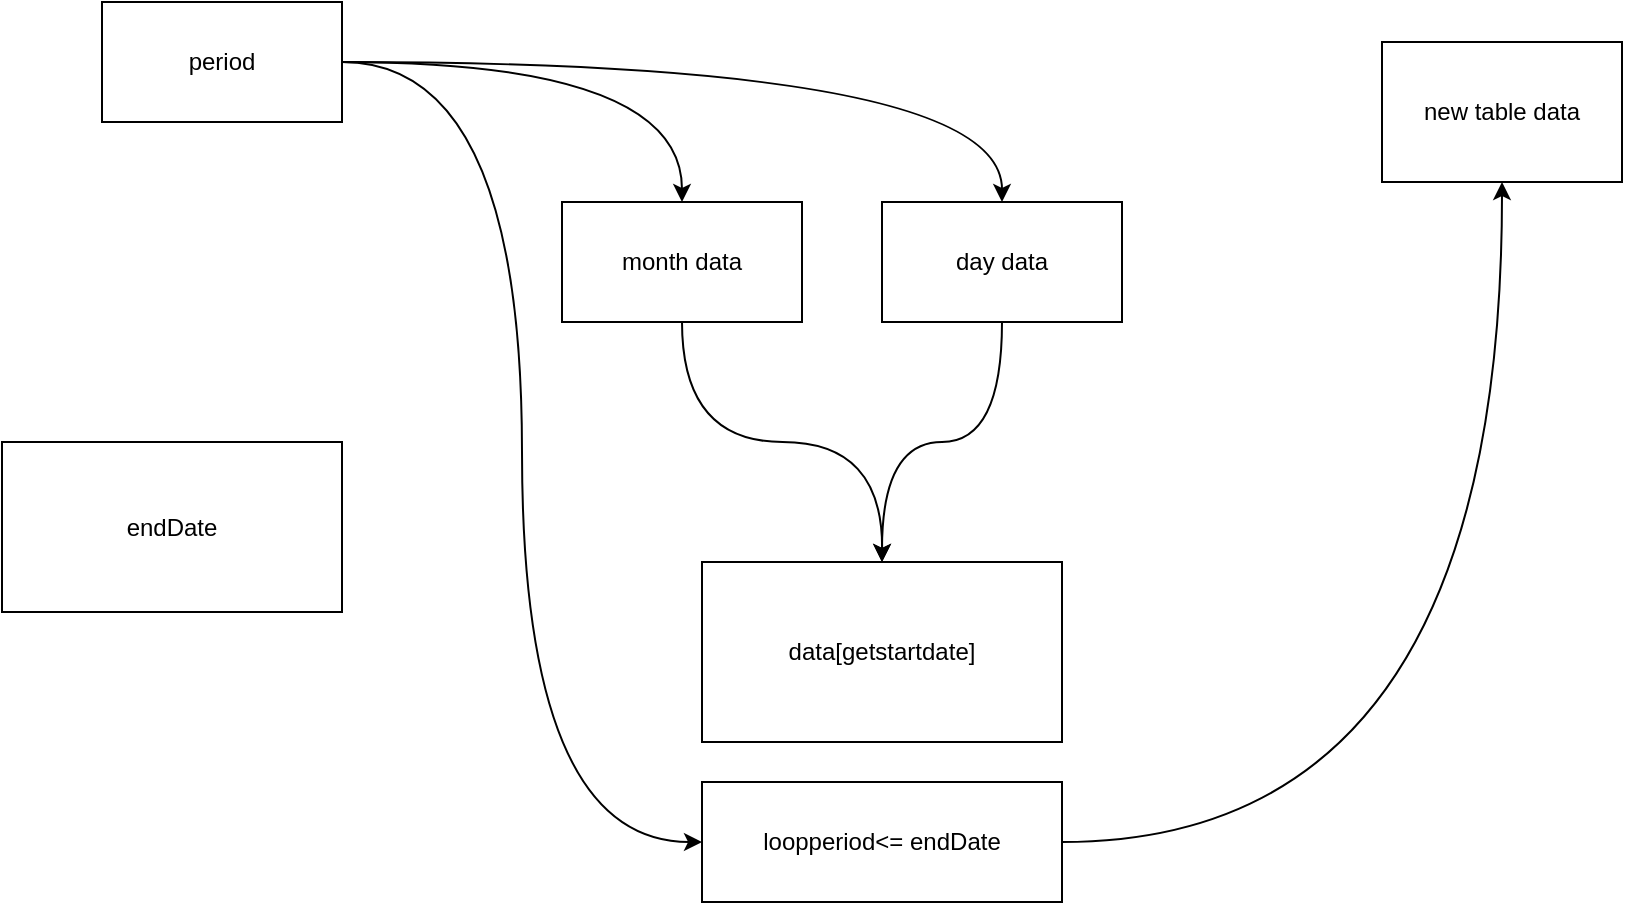 <mxfile version="15.4.0" type="device"><diagram id="HLCcVno2BsiH-PnFzdYg" name="Page-1"><mxGraphModel dx="1422" dy="822" grid="1" gridSize="10" guides="1" tooltips="1" connect="1" arrows="1" fold="1" page="1" pageScale="1" pageWidth="2339" pageHeight="3300" math="0" shadow="0"><root><mxCell id="0"/><mxCell id="1" parent="0"/><mxCell id="kKBmNly7loBwEaO3rWQ9-1" value="data[getstartdate]" style="rounded=0;whiteSpace=wrap;html=1;" vertex="1" parent="1"><mxGeometry x="510" y="370" width="180" height="90" as="geometry"/></mxCell><mxCell id="kKBmNly7loBwEaO3rWQ9-2" value="endDate" style="rounded=0;whiteSpace=wrap;html=1;" vertex="1" parent="1"><mxGeometry x="160" y="310" width="170" height="85" as="geometry"/></mxCell><mxCell id="kKBmNly7loBwEaO3rWQ9-17" style="edgeStyle=orthogonalEdgeStyle;rounded=0;orthogonalLoop=1;jettySize=auto;html=1;entryX=0.5;entryY=0;entryDx=0;entryDy=0;curved=1;" edge="1" parent="1" source="kKBmNly7loBwEaO3rWQ9-3" target="kKBmNly7loBwEaO3rWQ9-5"><mxGeometry relative="1" as="geometry"/></mxCell><mxCell id="kKBmNly7loBwEaO3rWQ9-18" style="edgeStyle=orthogonalEdgeStyle;curved=1;rounded=0;orthogonalLoop=1;jettySize=auto;html=1;entryX=0.5;entryY=0;entryDx=0;entryDy=0;" edge="1" parent="1" source="kKBmNly7loBwEaO3rWQ9-3" target="kKBmNly7loBwEaO3rWQ9-4"><mxGeometry relative="1" as="geometry"/></mxCell><mxCell id="kKBmNly7loBwEaO3rWQ9-27" style="edgeStyle=orthogonalEdgeStyle;curved=1;rounded=0;orthogonalLoop=1;jettySize=auto;html=1;entryX=0;entryY=0.5;entryDx=0;entryDy=0;" edge="1" parent="1" source="kKBmNly7loBwEaO3rWQ9-3" target="kKBmNly7loBwEaO3rWQ9-26"><mxGeometry relative="1" as="geometry"/></mxCell><mxCell id="kKBmNly7loBwEaO3rWQ9-3" value="period&lt;br&gt;" style="rounded=0;whiteSpace=wrap;html=1;" vertex="1" parent="1"><mxGeometry x="210" y="90" width="120" height="60" as="geometry"/></mxCell><mxCell id="kKBmNly7loBwEaO3rWQ9-25" style="edgeStyle=orthogonalEdgeStyle;curved=1;rounded=0;orthogonalLoop=1;jettySize=auto;html=1;entryX=0.5;entryY=0;entryDx=0;entryDy=0;" edge="1" parent="1" source="kKBmNly7loBwEaO3rWQ9-4" target="kKBmNly7loBwEaO3rWQ9-1"><mxGeometry relative="1" as="geometry"><mxPoint x="690" y="360" as="targetPoint"/></mxGeometry></mxCell><mxCell id="kKBmNly7loBwEaO3rWQ9-4" value="day data" style="rounded=0;whiteSpace=wrap;html=1;" vertex="1" parent="1"><mxGeometry x="600" y="190" width="120" height="60" as="geometry"/></mxCell><mxCell id="kKBmNly7loBwEaO3rWQ9-24" style="edgeStyle=orthogonalEdgeStyle;curved=1;rounded=0;orthogonalLoop=1;jettySize=auto;html=1;exitX=0.5;exitY=1;exitDx=0;exitDy=0;" edge="1" parent="1" source="kKBmNly7loBwEaO3rWQ9-5"><mxGeometry relative="1" as="geometry"><mxPoint x="600" y="370" as="targetPoint"/></mxGeometry></mxCell><mxCell id="kKBmNly7loBwEaO3rWQ9-5" value="month data" style="rounded=0;whiteSpace=wrap;html=1;" vertex="1" parent="1"><mxGeometry x="440" y="190" width="120" height="60" as="geometry"/></mxCell><mxCell id="kKBmNly7loBwEaO3rWQ9-29" style="edgeStyle=orthogonalEdgeStyle;curved=1;rounded=0;orthogonalLoop=1;jettySize=auto;html=1;entryX=0.5;entryY=1;entryDx=0;entryDy=0;" edge="1" parent="1" source="kKBmNly7loBwEaO3rWQ9-26" target="kKBmNly7loBwEaO3rWQ9-28"><mxGeometry relative="1" as="geometry"/></mxCell><mxCell id="kKBmNly7loBwEaO3rWQ9-26" value="loopperiod&amp;lt;= endDate" style="rounded=0;whiteSpace=wrap;html=1;" vertex="1" parent="1"><mxGeometry x="510" y="480" width="180" height="60" as="geometry"/></mxCell><mxCell id="kKBmNly7loBwEaO3rWQ9-28" value="new table data" style="rounded=0;whiteSpace=wrap;html=1;fillColor=none;" vertex="1" parent="1"><mxGeometry x="850" y="110" width="120" height="70" as="geometry"/></mxCell></root></mxGraphModel></diagram></mxfile>